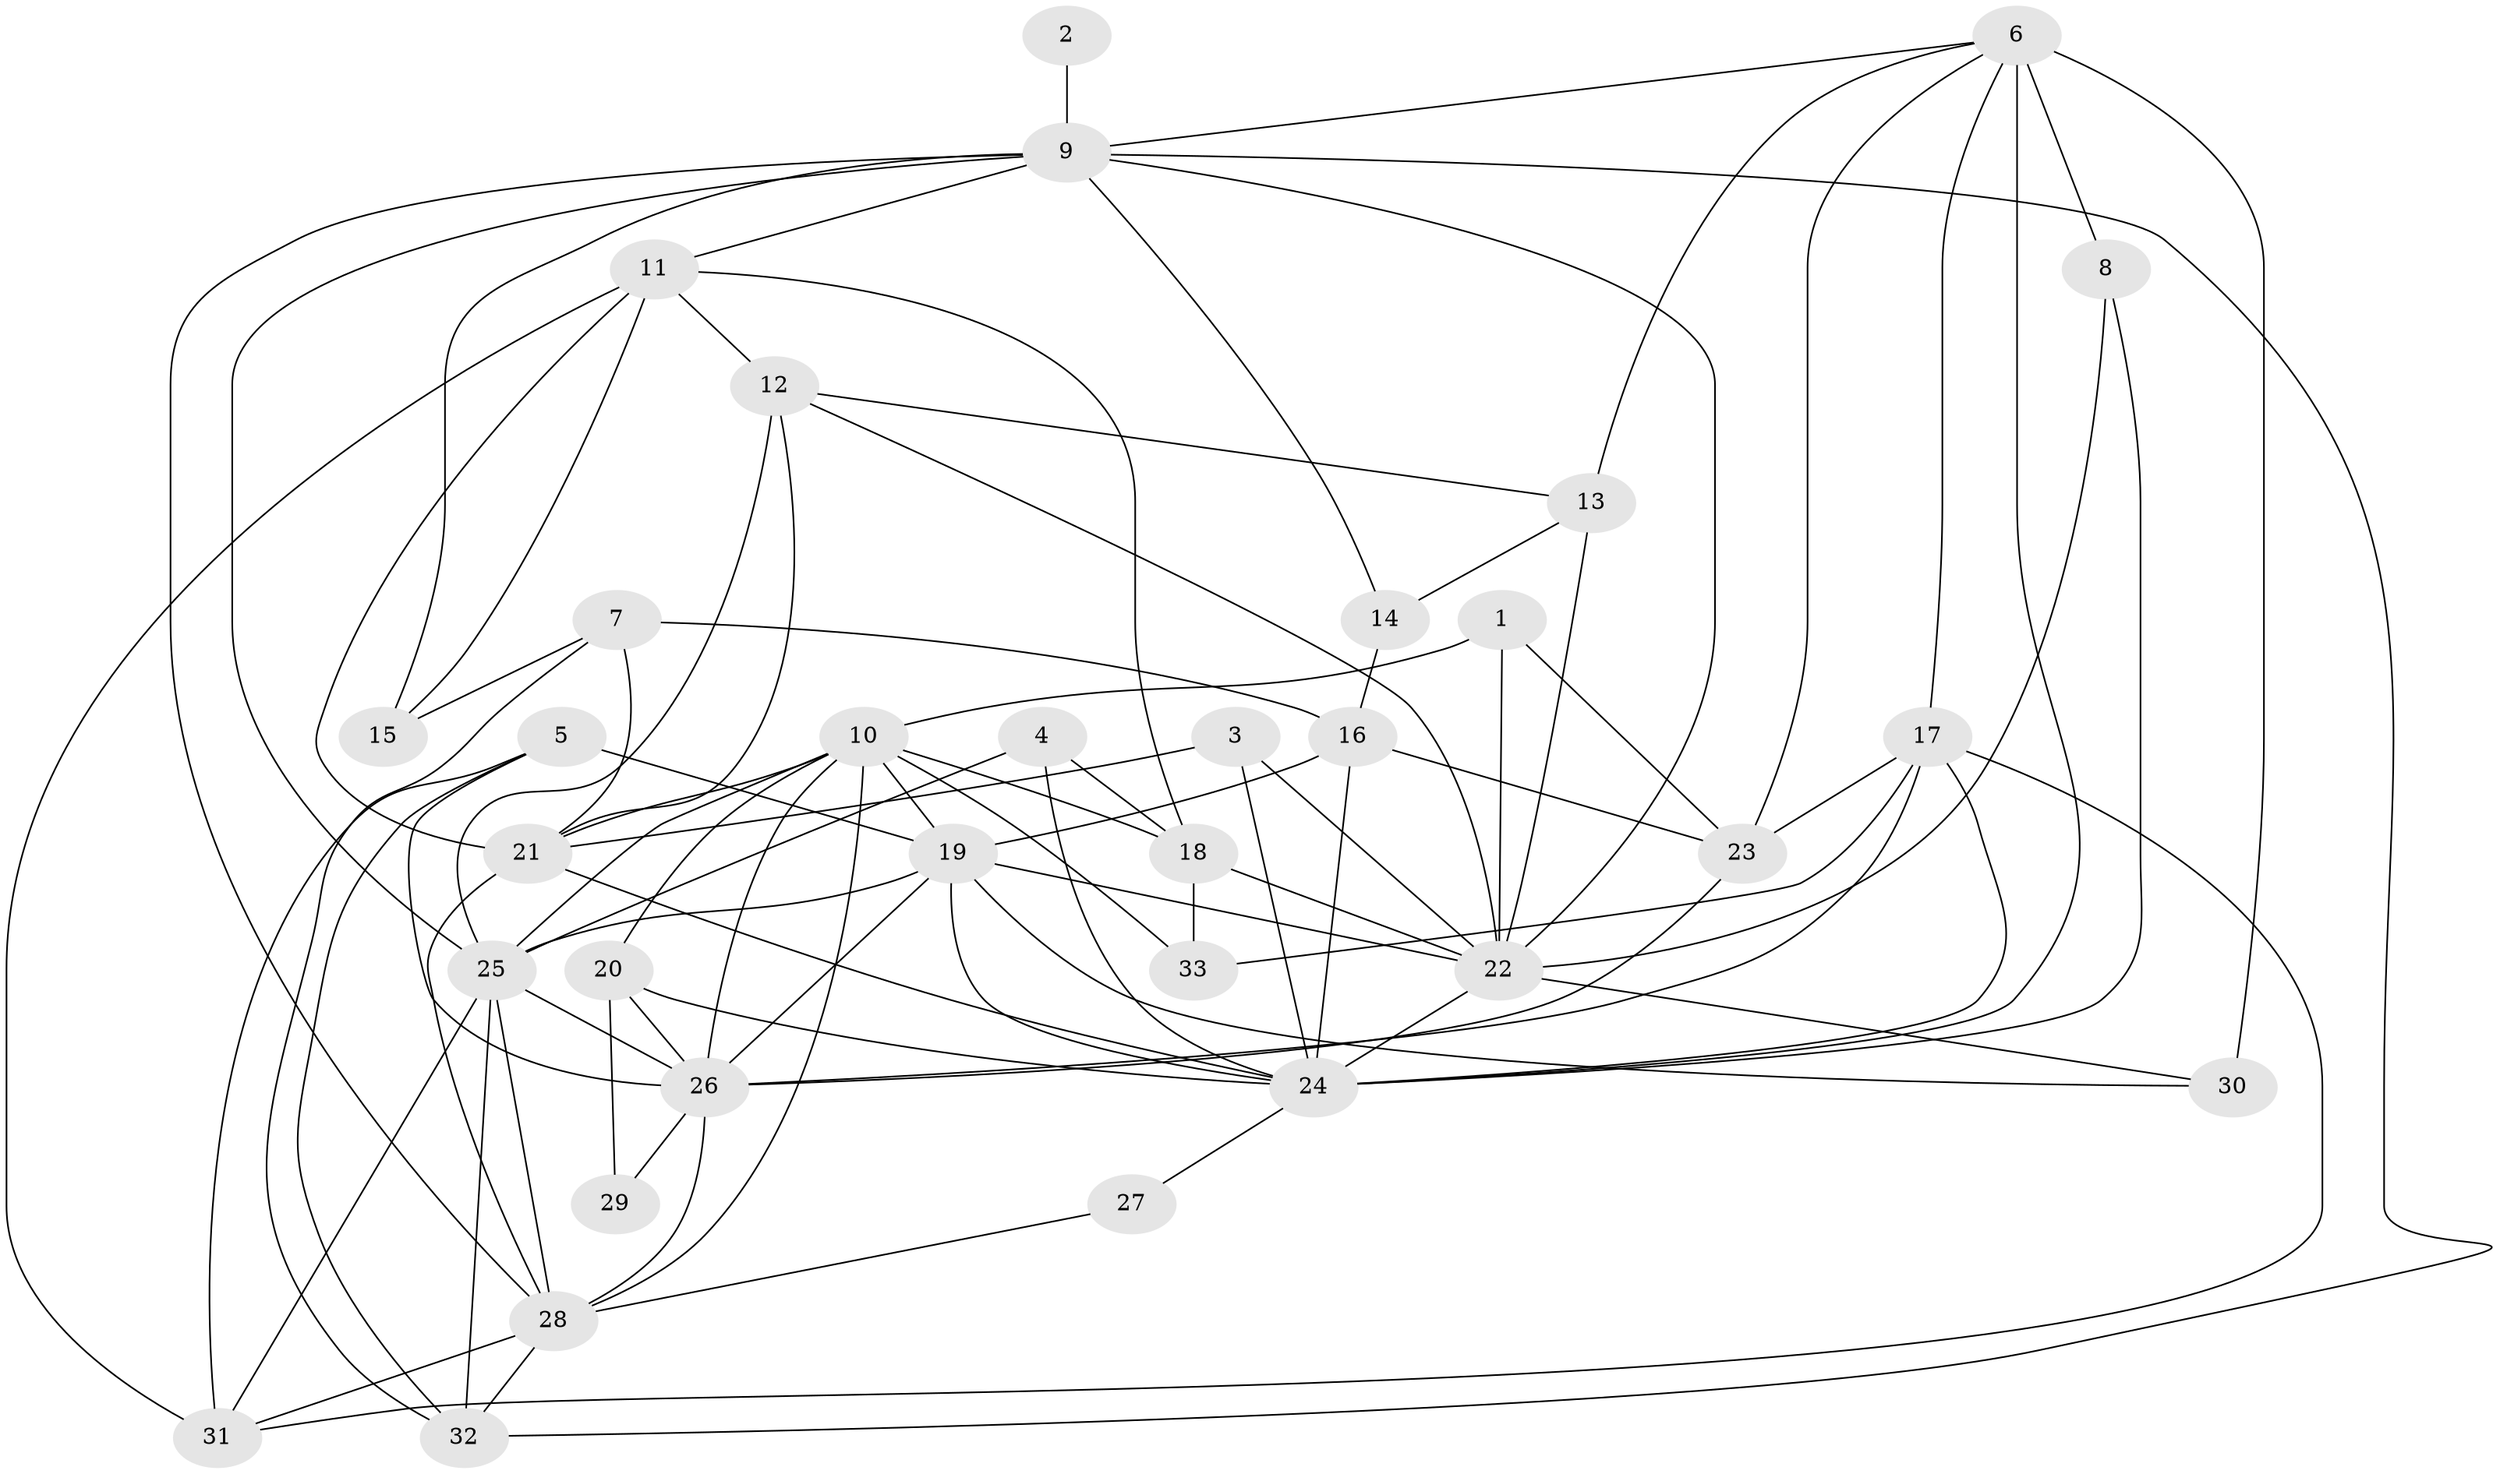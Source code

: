 // original degree distribution, {3: 0.3181818181818182, 4: 0.25757575757575757, 2: 0.12121212121212122, 5: 0.12121212121212122, 6: 0.13636363636363635, 7: 0.030303030303030304, 9: 0.015151515151515152}
// Generated by graph-tools (version 1.1) at 2025/26/03/09/25 03:26:13]
// undirected, 33 vertices, 87 edges
graph export_dot {
graph [start="1"]
  node [color=gray90,style=filled];
  1;
  2;
  3;
  4;
  5;
  6;
  7;
  8;
  9;
  10;
  11;
  12;
  13;
  14;
  15;
  16;
  17;
  18;
  19;
  20;
  21;
  22;
  23;
  24;
  25;
  26;
  27;
  28;
  29;
  30;
  31;
  32;
  33;
  1 -- 10 [weight=1.0];
  1 -- 22 [weight=1.0];
  1 -- 23 [weight=1.0];
  2 -- 9 [weight=2.0];
  3 -- 21 [weight=1.0];
  3 -- 22 [weight=1.0];
  3 -- 24 [weight=1.0];
  4 -- 18 [weight=1.0];
  4 -- 24 [weight=1.0];
  4 -- 25 [weight=1.0];
  5 -- 19 [weight=1.0];
  5 -- 26 [weight=1.0];
  5 -- 31 [weight=1.0];
  5 -- 32 [weight=1.0];
  6 -- 8 [weight=2.0];
  6 -- 9 [weight=1.0];
  6 -- 13 [weight=2.0];
  6 -- 17 [weight=2.0];
  6 -- 23 [weight=1.0];
  6 -- 24 [weight=2.0];
  6 -- 30 [weight=3.0];
  7 -- 15 [weight=1.0];
  7 -- 16 [weight=1.0];
  7 -- 21 [weight=1.0];
  7 -- 32 [weight=1.0];
  8 -- 22 [weight=1.0];
  8 -- 24 [weight=1.0];
  9 -- 11 [weight=1.0];
  9 -- 14 [weight=1.0];
  9 -- 15 [weight=1.0];
  9 -- 22 [weight=1.0];
  9 -- 25 [weight=1.0];
  9 -- 28 [weight=1.0];
  9 -- 32 [weight=1.0];
  10 -- 18 [weight=1.0];
  10 -- 19 [weight=1.0];
  10 -- 20 [weight=1.0];
  10 -- 21 [weight=1.0];
  10 -- 25 [weight=1.0];
  10 -- 26 [weight=1.0];
  10 -- 28 [weight=1.0];
  10 -- 33 [weight=1.0];
  11 -- 12 [weight=1.0];
  11 -- 15 [weight=1.0];
  11 -- 18 [weight=1.0];
  11 -- 21 [weight=1.0];
  11 -- 31 [weight=1.0];
  12 -- 13 [weight=1.0];
  12 -- 21 [weight=1.0];
  12 -- 22 [weight=1.0];
  12 -- 25 [weight=1.0];
  13 -- 14 [weight=1.0];
  13 -- 22 [weight=1.0];
  14 -- 16 [weight=1.0];
  16 -- 19 [weight=1.0];
  16 -- 23 [weight=1.0];
  16 -- 24 [weight=1.0];
  17 -- 23 [weight=1.0];
  17 -- 24 [weight=1.0];
  17 -- 26 [weight=1.0];
  17 -- 31 [weight=1.0];
  17 -- 33 [weight=1.0];
  18 -- 22 [weight=1.0];
  18 -- 33 [weight=1.0];
  19 -- 22 [weight=1.0];
  19 -- 24 [weight=1.0];
  19 -- 25 [weight=1.0];
  19 -- 26 [weight=1.0];
  19 -- 30 [weight=1.0];
  20 -- 24 [weight=1.0];
  20 -- 26 [weight=1.0];
  20 -- 29 [weight=2.0];
  21 -- 24 [weight=1.0];
  21 -- 28 [weight=1.0];
  22 -- 24 [weight=1.0];
  22 -- 30 [weight=1.0];
  23 -- 26 [weight=1.0];
  24 -- 27 [weight=1.0];
  25 -- 26 [weight=1.0];
  25 -- 28 [weight=1.0];
  25 -- 31 [weight=3.0];
  25 -- 32 [weight=1.0];
  26 -- 28 [weight=1.0];
  26 -- 29 [weight=1.0];
  27 -- 28 [weight=1.0];
  28 -- 31 [weight=1.0];
  28 -- 32 [weight=1.0];
}
